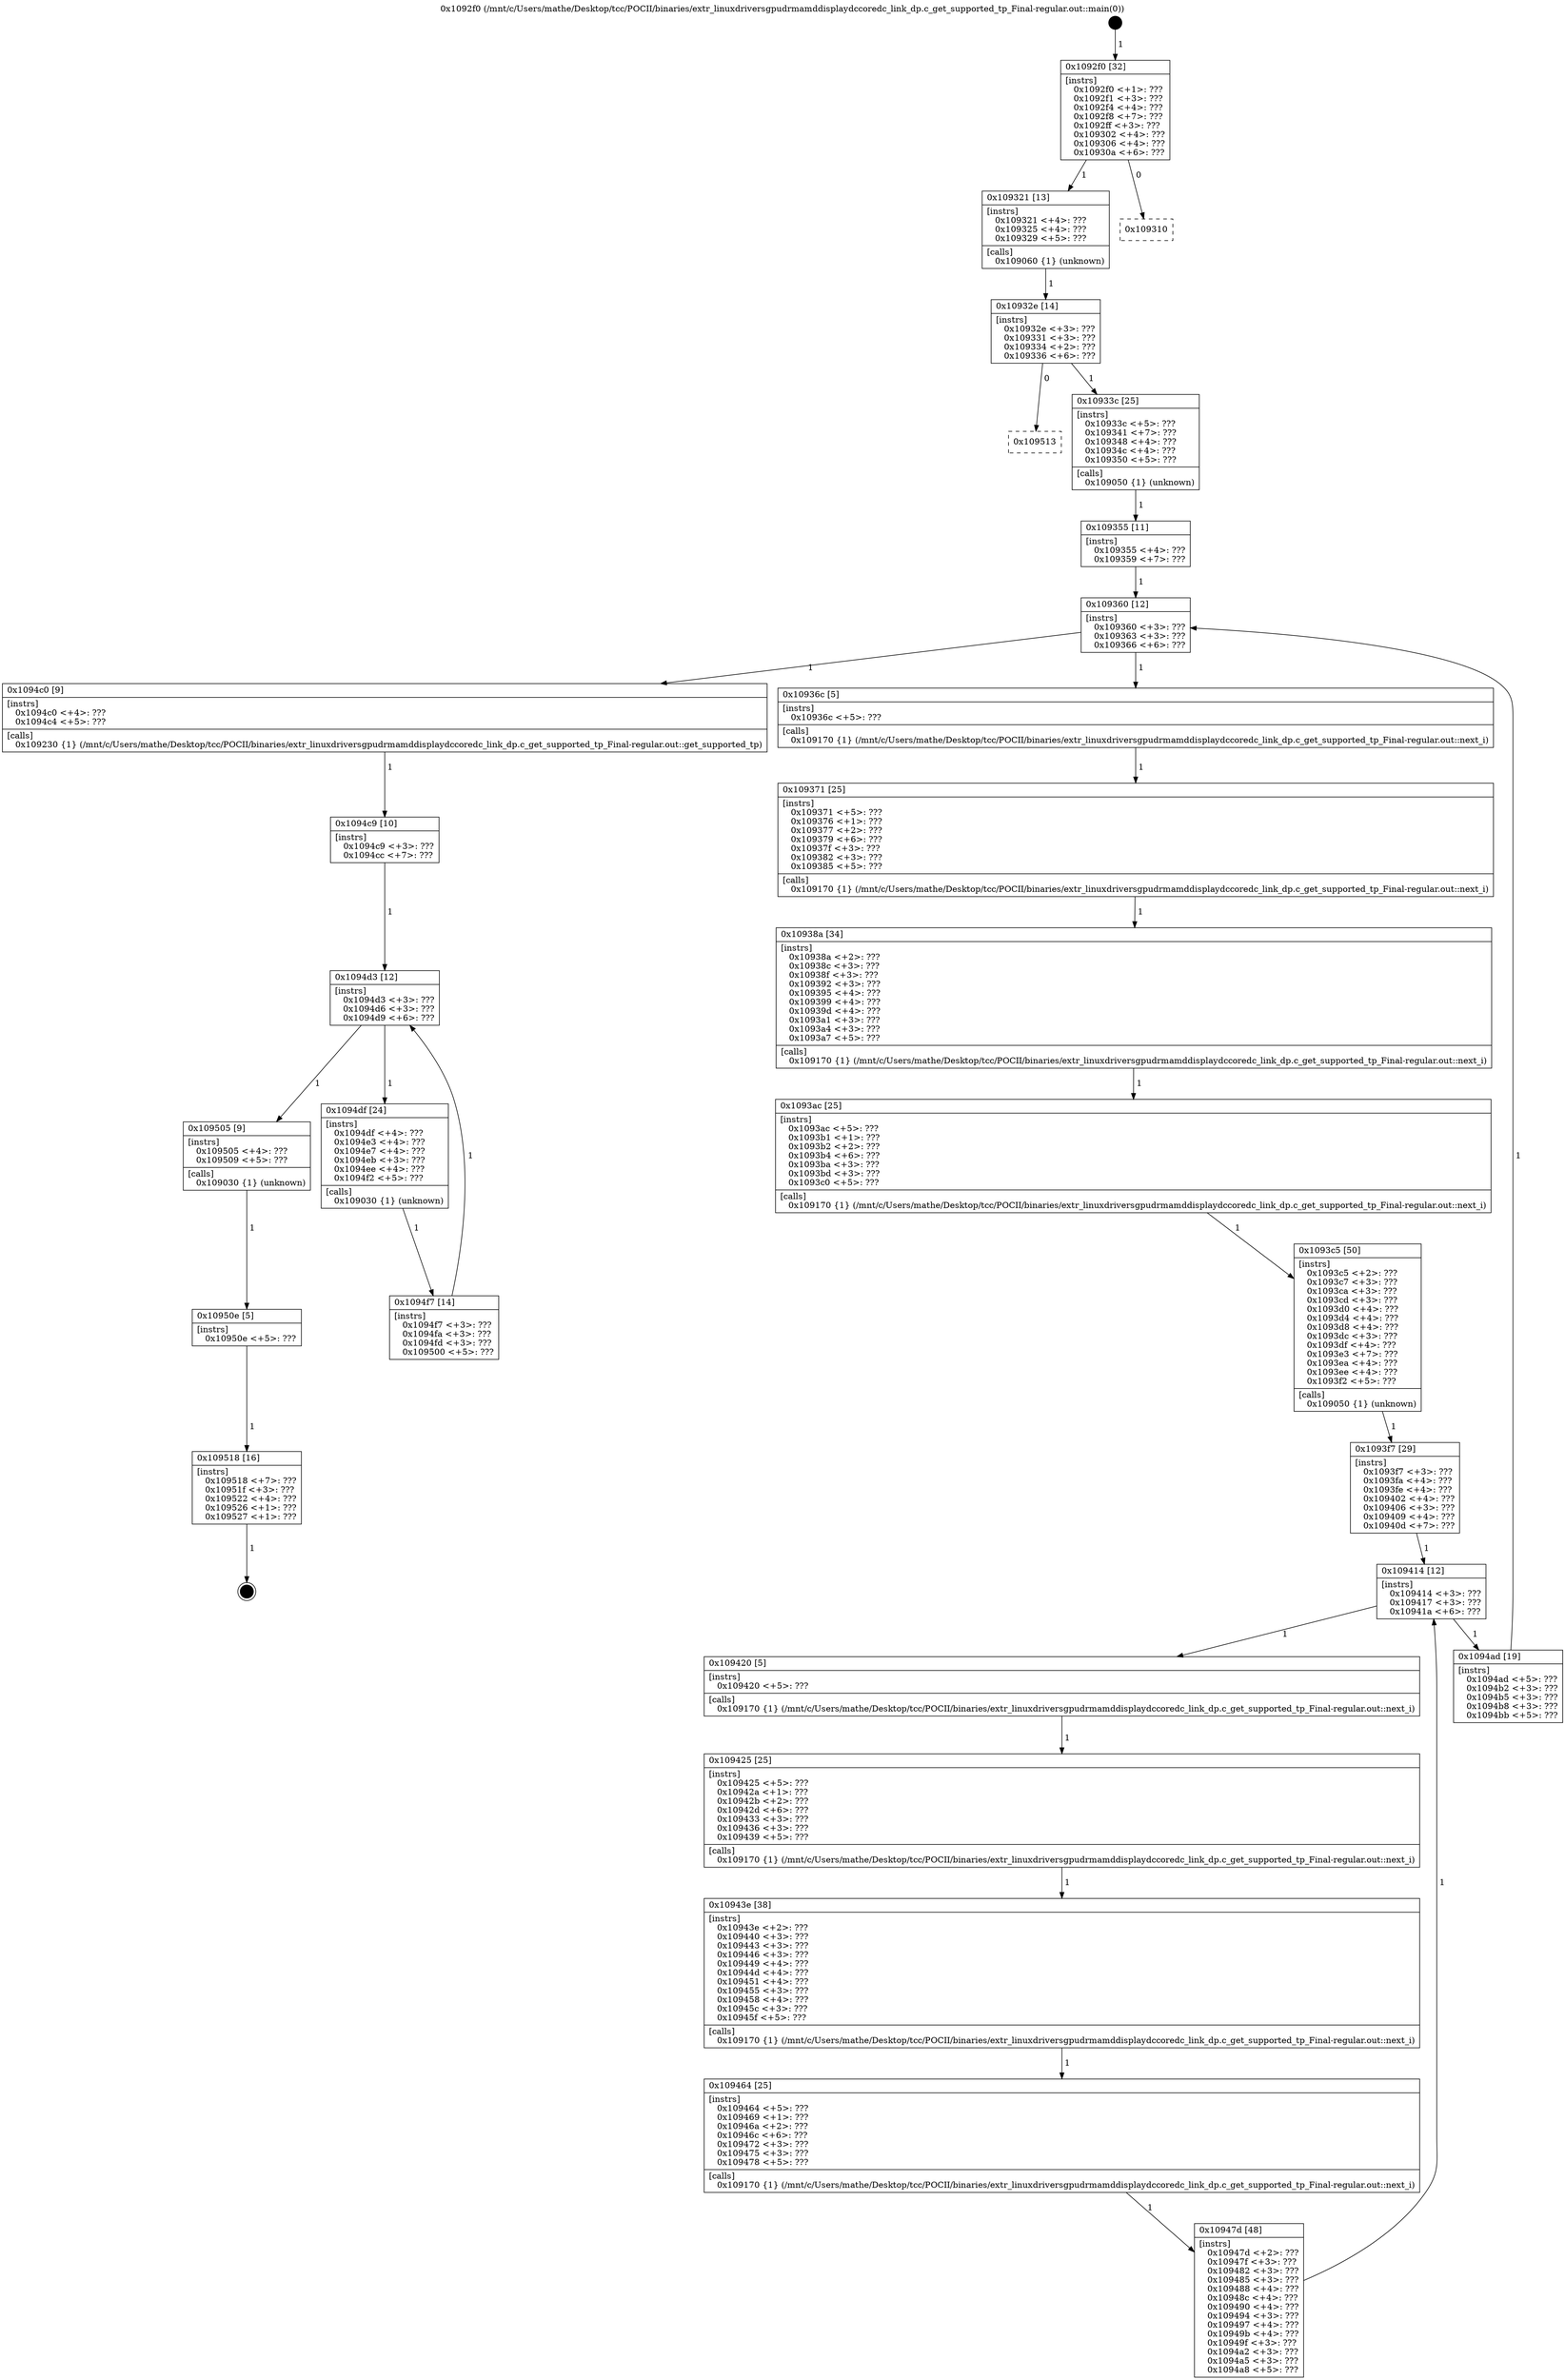digraph "0x1092f0" {
  label = "0x1092f0 (/mnt/c/Users/mathe/Desktop/tcc/POCII/binaries/extr_linuxdriversgpudrmamddisplaydccoredc_link_dp.c_get_supported_tp_Final-regular.out::main(0))"
  labelloc = "t"
  node[shape=record]

  Entry [label="",width=0.3,height=0.3,shape=circle,fillcolor=black,style=filled]
  "0x1092f0" [label="{
     0x1092f0 [32]\l
     | [instrs]\l
     &nbsp;&nbsp;0x1092f0 \<+1\>: ???\l
     &nbsp;&nbsp;0x1092f1 \<+3\>: ???\l
     &nbsp;&nbsp;0x1092f4 \<+4\>: ???\l
     &nbsp;&nbsp;0x1092f8 \<+7\>: ???\l
     &nbsp;&nbsp;0x1092ff \<+3\>: ???\l
     &nbsp;&nbsp;0x109302 \<+4\>: ???\l
     &nbsp;&nbsp;0x109306 \<+4\>: ???\l
     &nbsp;&nbsp;0x10930a \<+6\>: ???\l
  }"]
  "0x109321" [label="{
     0x109321 [13]\l
     | [instrs]\l
     &nbsp;&nbsp;0x109321 \<+4\>: ???\l
     &nbsp;&nbsp;0x109325 \<+4\>: ???\l
     &nbsp;&nbsp;0x109329 \<+5\>: ???\l
     | [calls]\l
     &nbsp;&nbsp;0x109060 \{1\} (unknown)\l
  }"]
  "0x109310" [label="{
     0x109310\l
  }", style=dashed]
  "0x10932e" [label="{
     0x10932e [14]\l
     | [instrs]\l
     &nbsp;&nbsp;0x10932e \<+3\>: ???\l
     &nbsp;&nbsp;0x109331 \<+3\>: ???\l
     &nbsp;&nbsp;0x109334 \<+2\>: ???\l
     &nbsp;&nbsp;0x109336 \<+6\>: ???\l
  }"]
  "0x109513" [label="{
     0x109513\l
  }", style=dashed]
  "0x10933c" [label="{
     0x10933c [25]\l
     | [instrs]\l
     &nbsp;&nbsp;0x10933c \<+5\>: ???\l
     &nbsp;&nbsp;0x109341 \<+7\>: ???\l
     &nbsp;&nbsp;0x109348 \<+4\>: ???\l
     &nbsp;&nbsp;0x10934c \<+4\>: ???\l
     &nbsp;&nbsp;0x109350 \<+5\>: ???\l
     | [calls]\l
     &nbsp;&nbsp;0x109050 \{1\} (unknown)\l
  }"]
  Exit [label="",width=0.3,height=0.3,shape=circle,fillcolor=black,style=filled,peripheries=2]
  "0x109360" [label="{
     0x109360 [12]\l
     | [instrs]\l
     &nbsp;&nbsp;0x109360 \<+3\>: ???\l
     &nbsp;&nbsp;0x109363 \<+3\>: ???\l
     &nbsp;&nbsp;0x109366 \<+6\>: ???\l
  }"]
  "0x1094c0" [label="{
     0x1094c0 [9]\l
     | [instrs]\l
     &nbsp;&nbsp;0x1094c0 \<+4\>: ???\l
     &nbsp;&nbsp;0x1094c4 \<+5\>: ???\l
     | [calls]\l
     &nbsp;&nbsp;0x109230 \{1\} (/mnt/c/Users/mathe/Desktop/tcc/POCII/binaries/extr_linuxdriversgpudrmamddisplaydccoredc_link_dp.c_get_supported_tp_Final-regular.out::get_supported_tp)\l
  }"]
  "0x10936c" [label="{
     0x10936c [5]\l
     | [instrs]\l
     &nbsp;&nbsp;0x10936c \<+5\>: ???\l
     | [calls]\l
     &nbsp;&nbsp;0x109170 \{1\} (/mnt/c/Users/mathe/Desktop/tcc/POCII/binaries/extr_linuxdriversgpudrmamddisplaydccoredc_link_dp.c_get_supported_tp_Final-regular.out::next_i)\l
  }"]
  "0x109371" [label="{
     0x109371 [25]\l
     | [instrs]\l
     &nbsp;&nbsp;0x109371 \<+5\>: ???\l
     &nbsp;&nbsp;0x109376 \<+1\>: ???\l
     &nbsp;&nbsp;0x109377 \<+2\>: ???\l
     &nbsp;&nbsp;0x109379 \<+6\>: ???\l
     &nbsp;&nbsp;0x10937f \<+3\>: ???\l
     &nbsp;&nbsp;0x109382 \<+3\>: ???\l
     &nbsp;&nbsp;0x109385 \<+5\>: ???\l
     | [calls]\l
     &nbsp;&nbsp;0x109170 \{1\} (/mnt/c/Users/mathe/Desktop/tcc/POCII/binaries/extr_linuxdriversgpudrmamddisplaydccoredc_link_dp.c_get_supported_tp_Final-regular.out::next_i)\l
  }"]
  "0x10938a" [label="{
     0x10938a [34]\l
     | [instrs]\l
     &nbsp;&nbsp;0x10938a \<+2\>: ???\l
     &nbsp;&nbsp;0x10938c \<+3\>: ???\l
     &nbsp;&nbsp;0x10938f \<+3\>: ???\l
     &nbsp;&nbsp;0x109392 \<+3\>: ???\l
     &nbsp;&nbsp;0x109395 \<+4\>: ???\l
     &nbsp;&nbsp;0x109399 \<+4\>: ???\l
     &nbsp;&nbsp;0x10939d \<+4\>: ???\l
     &nbsp;&nbsp;0x1093a1 \<+3\>: ???\l
     &nbsp;&nbsp;0x1093a4 \<+3\>: ???\l
     &nbsp;&nbsp;0x1093a7 \<+5\>: ???\l
     | [calls]\l
     &nbsp;&nbsp;0x109170 \{1\} (/mnt/c/Users/mathe/Desktop/tcc/POCII/binaries/extr_linuxdriversgpudrmamddisplaydccoredc_link_dp.c_get_supported_tp_Final-regular.out::next_i)\l
  }"]
  "0x1093ac" [label="{
     0x1093ac [25]\l
     | [instrs]\l
     &nbsp;&nbsp;0x1093ac \<+5\>: ???\l
     &nbsp;&nbsp;0x1093b1 \<+1\>: ???\l
     &nbsp;&nbsp;0x1093b2 \<+2\>: ???\l
     &nbsp;&nbsp;0x1093b4 \<+6\>: ???\l
     &nbsp;&nbsp;0x1093ba \<+3\>: ???\l
     &nbsp;&nbsp;0x1093bd \<+3\>: ???\l
     &nbsp;&nbsp;0x1093c0 \<+5\>: ???\l
     | [calls]\l
     &nbsp;&nbsp;0x109170 \{1\} (/mnt/c/Users/mathe/Desktop/tcc/POCII/binaries/extr_linuxdriversgpudrmamddisplaydccoredc_link_dp.c_get_supported_tp_Final-regular.out::next_i)\l
  }"]
  "0x1093c5" [label="{
     0x1093c5 [50]\l
     | [instrs]\l
     &nbsp;&nbsp;0x1093c5 \<+2\>: ???\l
     &nbsp;&nbsp;0x1093c7 \<+3\>: ???\l
     &nbsp;&nbsp;0x1093ca \<+3\>: ???\l
     &nbsp;&nbsp;0x1093cd \<+3\>: ???\l
     &nbsp;&nbsp;0x1093d0 \<+4\>: ???\l
     &nbsp;&nbsp;0x1093d4 \<+4\>: ???\l
     &nbsp;&nbsp;0x1093d8 \<+4\>: ???\l
     &nbsp;&nbsp;0x1093dc \<+3\>: ???\l
     &nbsp;&nbsp;0x1093df \<+4\>: ???\l
     &nbsp;&nbsp;0x1093e3 \<+7\>: ???\l
     &nbsp;&nbsp;0x1093ea \<+4\>: ???\l
     &nbsp;&nbsp;0x1093ee \<+4\>: ???\l
     &nbsp;&nbsp;0x1093f2 \<+5\>: ???\l
     | [calls]\l
     &nbsp;&nbsp;0x109050 \{1\} (unknown)\l
  }"]
  "0x109414" [label="{
     0x109414 [12]\l
     | [instrs]\l
     &nbsp;&nbsp;0x109414 \<+3\>: ???\l
     &nbsp;&nbsp;0x109417 \<+3\>: ???\l
     &nbsp;&nbsp;0x10941a \<+6\>: ???\l
  }"]
  "0x1094ad" [label="{
     0x1094ad [19]\l
     | [instrs]\l
     &nbsp;&nbsp;0x1094ad \<+5\>: ???\l
     &nbsp;&nbsp;0x1094b2 \<+3\>: ???\l
     &nbsp;&nbsp;0x1094b5 \<+3\>: ???\l
     &nbsp;&nbsp;0x1094b8 \<+3\>: ???\l
     &nbsp;&nbsp;0x1094bb \<+5\>: ???\l
  }"]
  "0x109420" [label="{
     0x109420 [5]\l
     | [instrs]\l
     &nbsp;&nbsp;0x109420 \<+5\>: ???\l
     | [calls]\l
     &nbsp;&nbsp;0x109170 \{1\} (/mnt/c/Users/mathe/Desktop/tcc/POCII/binaries/extr_linuxdriversgpudrmamddisplaydccoredc_link_dp.c_get_supported_tp_Final-regular.out::next_i)\l
  }"]
  "0x109425" [label="{
     0x109425 [25]\l
     | [instrs]\l
     &nbsp;&nbsp;0x109425 \<+5\>: ???\l
     &nbsp;&nbsp;0x10942a \<+1\>: ???\l
     &nbsp;&nbsp;0x10942b \<+2\>: ???\l
     &nbsp;&nbsp;0x10942d \<+6\>: ???\l
     &nbsp;&nbsp;0x109433 \<+3\>: ???\l
     &nbsp;&nbsp;0x109436 \<+3\>: ???\l
     &nbsp;&nbsp;0x109439 \<+5\>: ???\l
     | [calls]\l
     &nbsp;&nbsp;0x109170 \{1\} (/mnt/c/Users/mathe/Desktop/tcc/POCII/binaries/extr_linuxdriversgpudrmamddisplaydccoredc_link_dp.c_get_supported_tp_Final-regular.out::next_i)\l
  }"]
  "0x10943e" [label="{
     0x10943e [38]\l
     | [instrs]\l
     &nbsp;&nbsp;0x10943e \<+2\>: ???\l
     &nbsp;&nbsp;0x109440 \<+3\>: ???\l
     &nbsp;&nbsp;0x109443 \<+3\>: ???\l
     &nbsp;&nbsp;0x109446 \<+3\>: ???\l
     &nbsp;&nbsp;0x109449 \<+4\>: ???\l
     &nbsp;&nbsp;0x10944d \<+4\>: ???\l
     &nbsp;&nbsp;0x109451 \<+4\>: ???\l
     &nbsp;&nbsp;0x109455 \<+3\>: ???\l
     &nbsp;&nbsp;0x109458 \<+4\>: ???\l
     &nbsp;&nbsp;0x10945c \<+3\>: ???\l
     &nbsp;&nbsp;0x10945f \<+5\>: ???\l
     | [calls]\l
     &nbsp;&nbsp;0x109170 \{1\} (/mnt/c/Users/mathe/Desktop/tcc/POCII/binaries/extr_linuxdriversgpudrmamddisplaydccoredc_link_dp.c_get_supported_tp_Final-regular.out::next_i)\l
  }"]
  "0x109464" [label="{
     0x109464 [25]\l
     | [instrs]\l
     &nbsp;&nbsp;0x109464 \<+5\>: ???\l
     &nbsp;&nbsp;0x109469 \<+1\>: ???\l
     &nbsp;&nbsp;0x10946a \<+2\>: ???\l
     &nbsp;&nbsp;0x10946c \<+6\>: ???\l
     &nbsp;&nbsp;0x109472 \<+3\>: ???\l
     &nbsp;&nbsp;0x109475 \<+3\>: ???\l
     &nbsp;&nbsp;0x109478 \<+5\>: ???\l
     | [calls]\l
     &nbsp;&nbsp;0x109170 \{1\} (/mnt/c/Users/mathe/Desktop/tcc/POCII/binaries/extr_linuxdriversgpudrmamddisplaydccoredc_link_dp.c_get_supported_tp_Final-regular.out::next_i)\l
  }"]
  "0x10947d" [label="{
     0x10947d [48]\l
     | [instrs]\l
     &nbsp;&nbsp;0x10947d \<+2\>: ???\l
     &nbsp;&nbsp;0x10947f \<+3\>: ???\l
     &nbsp;&nbsp;0x109482 \<+3\>: ???\l
     &nbsp;&nbsp;0x109485 \<+3\>: ???\l
     &nbsp;&nbsp;0x109488 \<+4\>: ???\l
     &nbsp;&nbsp;0x10948c \<+4\>: ???\l
     &nbsp;&nbsp;0x109490 \<+4\>: ???\l
     &nbsp;&nbsp;0x109494 \<+3\>: ???\l
     &nbsp;&nbsp;0x109497 \<+4\>: ???\l
     &nbsp;&nbsp;0x10949b \<+4\>: ???\l
     &nbsp;&nbsp;0x10949f \<+3\>: ???\l
     &nbsp;&nbsp;0x1094a2 \<+3\>: ???\l
     &nbsp;&nbsp;0x1094a5 \<+3\>: ???\l
     &nbsp;&nbsp;0x1094a8 \<+5\>: ???\l
  }"]
  "0x1093f7" [label="{
     0x1093f7 [29]\l
     | [instrs]\l
     &nbsp;&nbsp;0x1093f7 \<+3\>: ???\l
     &nbsp;&nbsp;0x1093fa \<+4\>: ???\l
     &nbsp;&nbsp;0x1093fe \<+4\>: ???\l
     &nbsp;&nbsp;0x109402 \<+4\>: ???\l
     &nbsp;&nbsp;0x109406 \<+3\>: ???\l
     &nbsp;&nbsp;0x109409 \<+4\>: ???\l
     &nbsp;&nbsp;0x10940d \<+7\>: ???\l
  }"]
  "0x109518" [label="{
     0x109518 [16]\l
     | [instrs]\l
     &nbsp;&nbsp;0x109518 \<+7\>: ???\l
     &nbsp;&nbsp;0x10951f \<+3\>: ???\l
     &nbsp;&nbsp;0x109522 \<+4\>: ???\l
     &nbsp;&nbsp;0x109526 \<+1\>: ???\l
     &nbsp;&nbsp;0x109527 \<+1\>: ???\l
  }"]
  "0x109355" [label="{
     0x109355 [11]\l
     | [instrs]\l
     &nbsp;&nbsp;0x109355 \<+4\>: ???\l
     &nbsp;&nbsp;0x109359 \<+7\>: ???\l
  }"]
  "0x1094d3" [label="{
     0x1094d3 [12]\l
     | [instrs]\l
     &nbsp;&nbsp;0x1094d3 \<+3\>: ???\l
     &nbsp;&nbsp;0x1094d6 \<+3\>: ???\l
     &nbsp;&nbsp;0x1094d9 \<+6\>: ???\l
  }"]
  "0x109505" [label="{
     0x109505 [9]\l
     | [instrs]\l
     &nbsp;&nbsp;0x109505 \<+4\>: ???\l
     &nbsp;&nbsp;0x109509 \<+5\>: ???\l
     | [calls]\l
     &nbsp;&nbsp;0x109030 \{1\} (unknown)\l
  }"]
  "0x1094df" [label="{
     0x1094df [24]\l
     | [instrs]\l
     &nbsp;&nbsp;0x1094df \<+4\>: ???\l
     &nbsp;&nbsp;0x1094e3 \<+4\>: ???\l
     &nbsp;&nbsp;0x1094e7 \<+4\>: ???\l
     &nbsp;&nbsp;0x1094eb \<+3\>: ???\l
     &nbsp;&nbsp;0x1094ee \<+4\>: ???\l
     &nbsp;&nbsp;0x1094f2 \<+5\>: ???\l
     | [calls]\l
     &nbsp;&nbsp;0x109030 \{1\} (unknown)\l
  }"]
  "0x1094f7" [label="{
     0x1094f7 [14]\l
     | [instrs]\l
     &nbsp;&nbsp;0x1094f7 \<+3\>: ???\l
     &nbsp;&nbsp;0x1094fa \<+3\>: ???\l
     &nbsp;&nbsp;0x1094fd \<+3\>: ???\l
     &nbsp;&nbsp;0x109500 \<+5\>: ???\l
  }"]
  "0x1094c9" [label="{
     0x1094c9 [10]\l
     | [instrs]\l
     &nbsp;&nbsp;0x1094c9 \<+3\>: ???\l
     &nbsp;&nbsp;0x1094cc \<+7\>: ???\l
  }"]
  "0x10950e" [label="{
     0x10950e [5]\l
     | [instrs]\l
     &nbsp;&nbsp;0x10950e \<+5\>: ???\l
  }"]
  Entry -> "0x1092f0" [label=" 1"]
  "0x1092f0" -> "0x109321" [label=" 1"]
  "0x1092f0" -> "0x109310" [label=" 0"]
  "0x109321" -> "0x10932e" [label=" 1"]
  "0x10932e" -> "0x109513" [label=" 0"]
  "0x10932e" -> "0x10933c" [label=" 1"]
  "0x109518" -> Exit [label=" 1"]
  "0x10933c" -> "0x109355" [label=" 1"]
  "0x109360" -> "0x1094c0" [label=" 1"]
  "0x109360" -> "0x10936c" [label=" 1"]
  "0x10936c" -> "0x109371" [label=" 1"]
  "0x109371" -> "0x10938a" [label=" 1"]
  "0x10938a" -> "0x1093ac" [label=" 1"]
  "0x1093ac" -> "0x1093c5" [label=" 1"]
  "0x1093c5" -> "0x1093f7" [label=" 1"]
  "0x109414" -> "0x1094ad" [label=" 1"]
  "0x109414" -> "0x109420" [label=" 1"]
  "0x109420" -> "0x109425" [label=" 1"]
  "0x109425" -> "0x10943e" [label=" 1"]
  "0x10943e" -> "0x109464" [label=" 1"]
  "0x109464" -> "0x10947d" [label=" 1"]
  "0x1093f7" -> "0x109414" [label=" 1"]
  "0x10947d" -> "0x109414" [label=" 1"]
  "0x10950e" -> "0x109518" [label=" 1"]
  "0x109355" -> "0x109360" [label=" 1"]
  "0x1094ad" -> "0x109360" [label=" 1"]
  "0x1094c0" -> "0x1094c9" [label=" 1"]
  "0x1094d3" -> "0x109505" [label=" 1"]
  "0x1094d3" -> "0x1094df" [label=" 1"]
  "0x1094df" -> "0x1094f7" [label=" 1"]
  "0x1094c9" -> "0x1094d3" [label=" 1"]
  "0x1094f7" -> "0x1094d3" [label=" 1"]
  "0x109505" -> "0x10950e" [label=" 1"]
}
